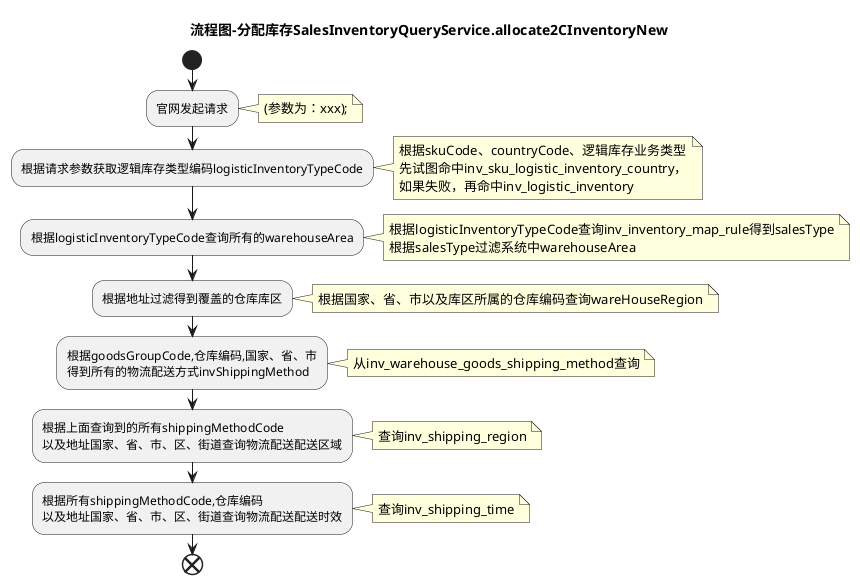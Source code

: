 @startuml
title 流程图-分配库存SalesInventoryQueryService.allocate2CInventoryNew
start
:官网发起请求;
note right
(参数为：xxx);
end note

:根据请求参数获取逻辑库存类型编码logisticInventoryTypeCode;
note right
根据skuCode、countryCode、逻辑库存业务类型
先试图命中inv_sku_logistic_inventory_country，
如果失败，再命中inv_logistic_inventory
end note

:根据logisticInventoryTypeCode查询所有的warehouseArea;
note right
根据logisticInventoryTypeCode查询inv_inventory_map_rule得到salesType
根据salesType过滤系统中warehouseArea
end note

:根据地址过滤得到覆盖的仓库库区;
note right
根据国家、省、市以及库区所属的仓库编码查询wareHouseRegion
end note

:根据goodsGroupCode,仓库编码,国家、省、市
得到所有的物流配送方式invShippingMethod;
note right
从inv_warehouse_goods_shipping_method查询
end note

:根据上面查询到的所有shippingMethodCode
以及地址国家、省、市、区、街道查询物流配送配送区域;
note right
查询inv_shipping_region
end note

:根据所有shippingMethodCode,仓库编码
以及地址国家、省、市、区、街道查询物流配送配送时效;
note right
查询inv_shipping_time
end note

end
@enduml